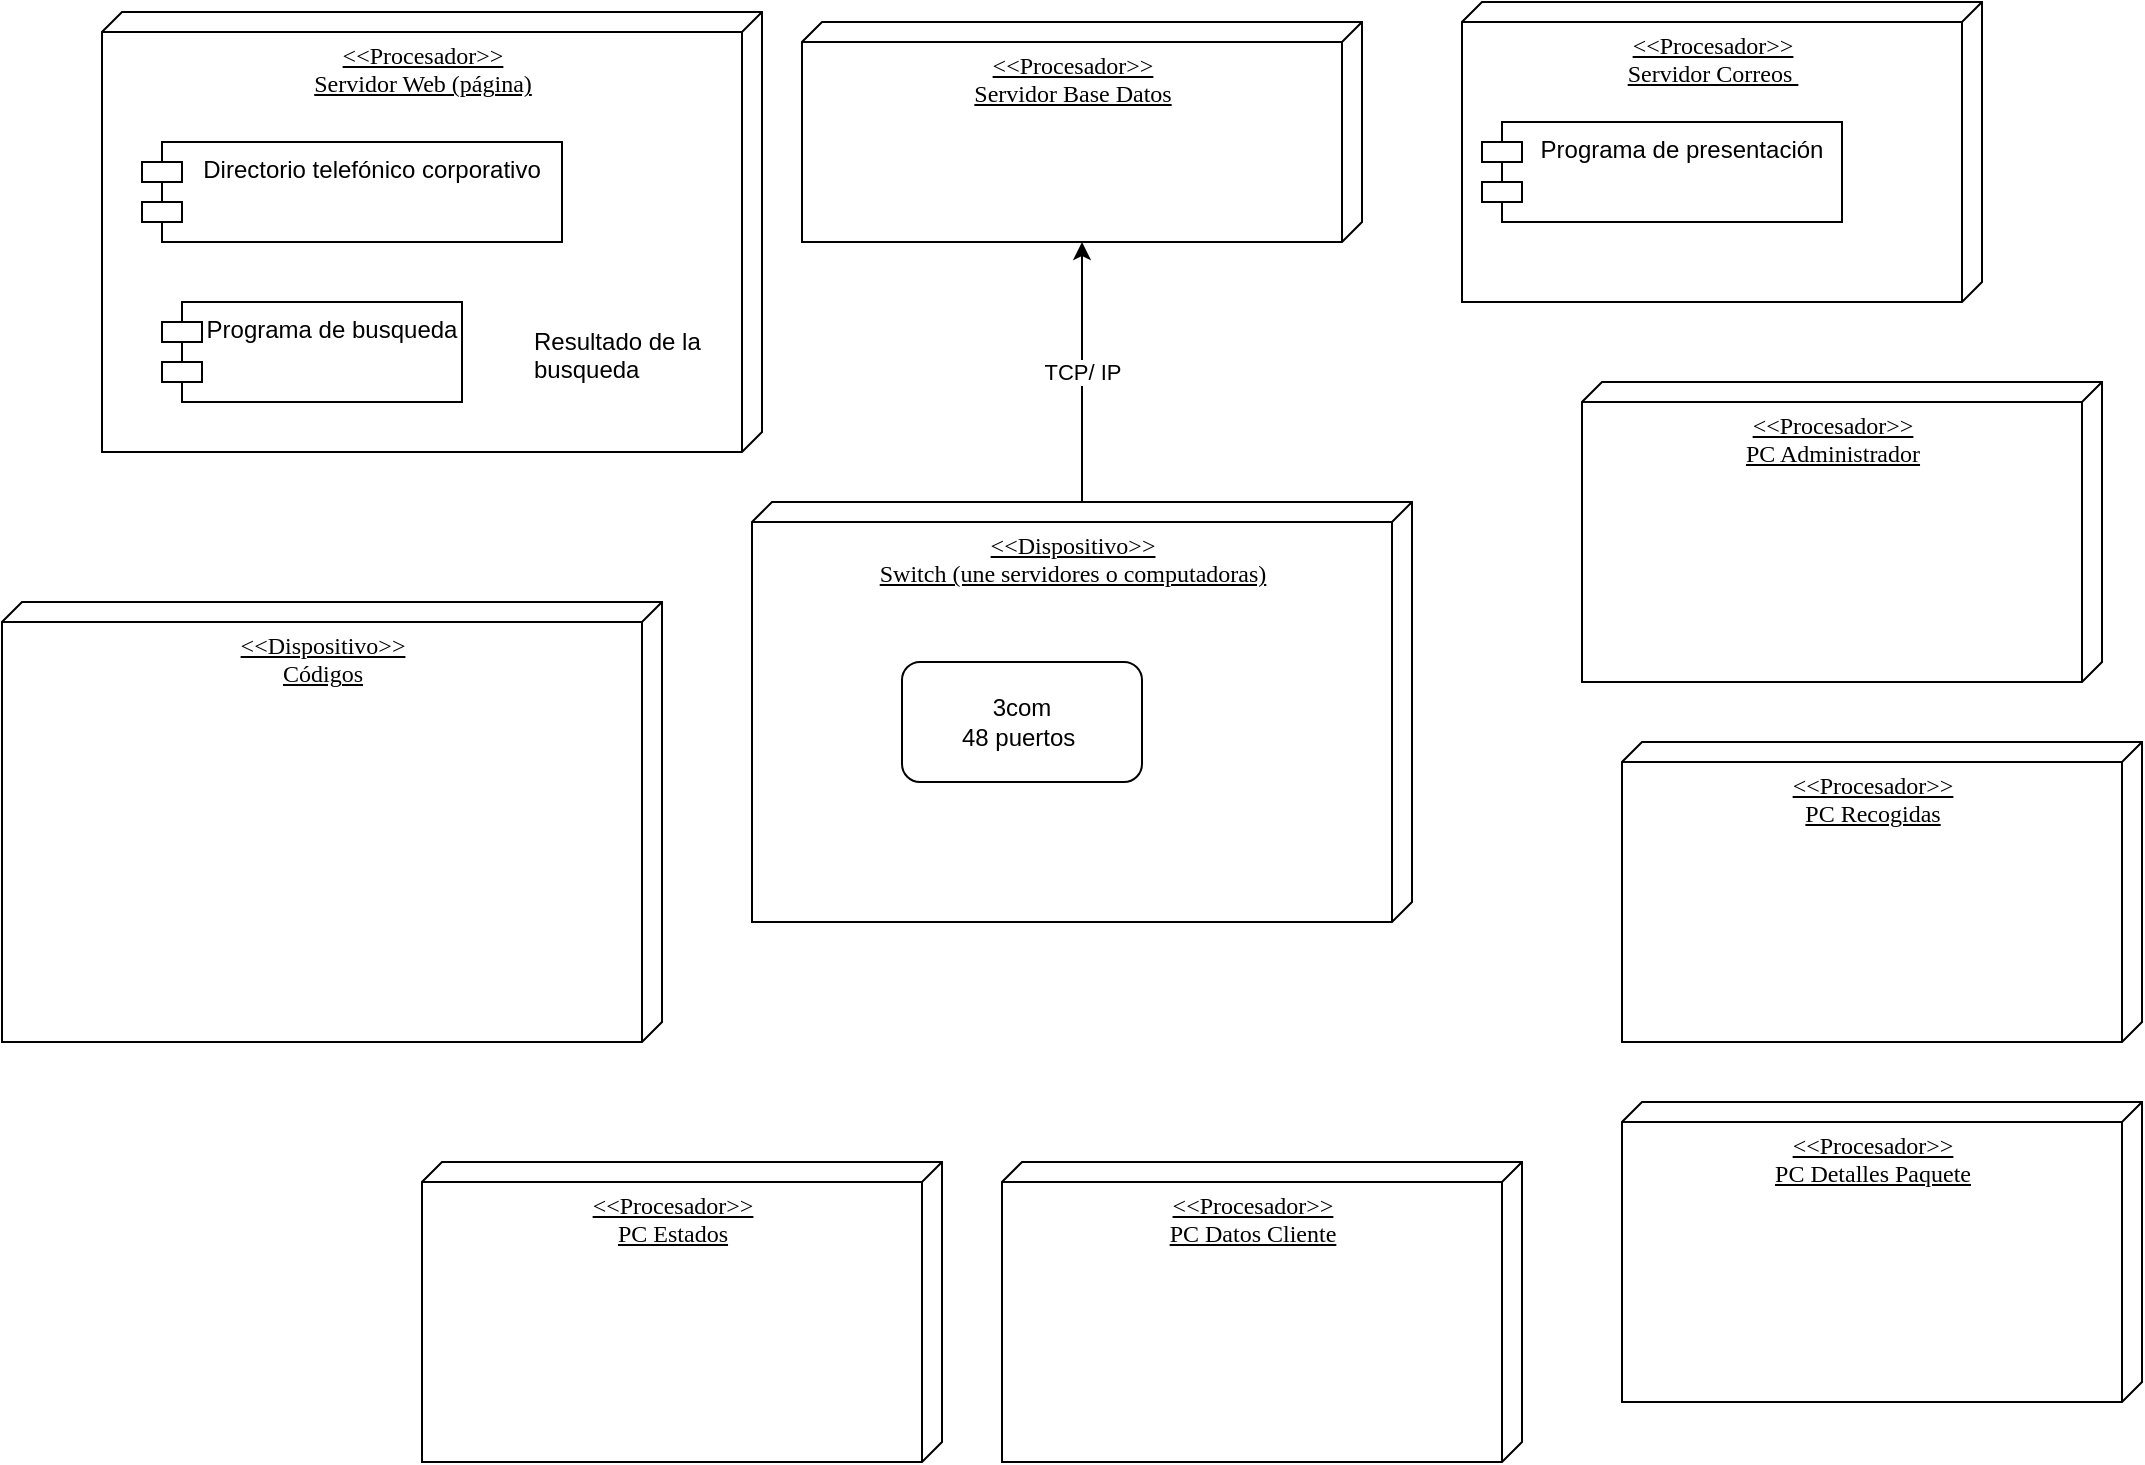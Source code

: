<mxfile version="20.5.1" type="github">
  <diagram name="Page-1" id="5f0bae14-7c28-e335-631c-24af17079c00">
    <mxGraphModel dx="2202" dy="614" grid="1" gridSize="10" guides="1" tooltips="1" connect="1" arrows="1" fold="1" page="1" pageScale="1" pageWidth="1100" pageHeight="850" background="none" math="0" shadow="0">
      <root>
        <mxCell id="0" />
        <mxCell id="1" parent="0" />
        <mxCell id="uZW-xY0Y-J60Wbhx_hxe-13" value="TCP/ IP" style="rounded=0;orthogonalLoop=1;jettySize=auto;html=1;" edge="1" parent="1" source="39150e848f15840c-1" target="39150e848f15840c-3">
          <mxGeometry relative="1" as="geometry" />
        </mxCell>
        <mxCell id="39150e848f15840c-1" value="&amp;lt;&amp;lt;Dispositivo&amp;gt;&amp;gt;&lt;br&gt;Switch (une servidores o computadoras)" style="verticalAlign=top;align=center;spacingTop=8;spacingLeft=2;spacingRight=12;shape=cube;size=10;direction=south;fontStyle=4;html=1;rounded=0;shadow=0;comic=0;labelBackgroundColor=none;strokeWidth=1;fontFamily=Verdana;fontSize=12" parent="1" vertex="1">
          <mxGeometry x="205" y="280" width="330" height="210" as="geometry" />
        </mxCell>
        <mxCell id="39150e848f15840c-2" value="&amp;lt;&amp;lt;Procesador&amp;gt;&amp;gt;&lt;br&gt;Servidor Web (página)" style="verticalAlign=top;align=center;spacingTop=8;spacingLeft=2;spacingRight=12;shape=cube;size=10;direction=south;fontStyle=4;html=1;rounded=0;shadow=0;comic=0;labelBackgroundColor=none;strokeWidth=1;fontFamily=Verdana;fontSize=12" parent="1" vertex="1">
          <mxGeometry x="-120" y="35" width="330" height="220" as="geometry" />
        </mxCell>
        <mxCell id="39150e848f15840c-3" value="&amp;lt;&amp;lt;Procesador&amp;gt;&amp;gt;&lt;br&gt;Servidor Base Datos" style="verticalAlign=top;align=center;spacingTop=8;spacingLeft=2;spacingRight=12;shape=cube;size=10;direction=south;fontStyle=4;html=1;rounded=0;shadow=0;comic=0;labelBackgroundColor=none;strokeWidth=1;fontFamily=Verdana;fontSize=12" parent="1" vertex="1">
          <mxGeometry x="230" y="40" width="280" height="110" as="geometry" />
        </mxCell>
        <mxCell id="uZW-xY0Y-J60Wbhx_hxe-1" value="&amp;lt;&amp;lt;Procesador&amp;gt;&amp;gt;&lt;br&gt;Servidor Correos&amp;nbsp;" style="verticalAlign=top;align=center;spacingTop=8;spacingLeft=2;spacingRight=12;shape=cube;size=10;direction=south;fontStyle=4;html=1;rounded=0;shadow=0;comic=0;labelBackgroundColor=none;strokeWidth=1;fontFamily=Verdana;fontSize=12" vertex="1" parent="1">
          <mxGeometry x="560" y="30" width="260" height="150" as="geometry" />
        </mxCell>
        <mxCell id="uZW-xY0Y-J60Wbhx_hxe-8" value="&amp;lt;&amp;lt;Procesador&amp;gt;&amp;gt;&lt;br&gt;PC Recogidas" style="verticalAlign=top;align=center;spacingTop=8;spacingLeft=2;spacingRight=12;shape=cube;size=10;direction=south;fontStyle=4;html=1;rounded=0;shadow=0;comic=0;labelBackgroundColor=none;strokeWidth=1;fontFamily=Verdana;fontSize=12" vertex="1" parent="1">
          <mxGeometry x="640" y="400" width="260" height="150" as="geometry" />
        </mxCell>
        <mxCell id="uZW-xY0Y-J60Wbhx_hxe-9" value="&amp;lt;&amp;lt;Procesador&amp;gt;&amp;gt;&lt;br&gt;PC Administrador" style="verticalAlign=top;align=center;spacingTop=8;spacingLeft=2;spacingRight=12;shape=cube;size=10;direction=south;fontStyle=4;html=1;rounded=0;shadow=0;comic=0;labelBackgroundColor=none;strokeWidth=1;fontFamily=Verdana;fontSize=12" vertex="1" parent="1">
          <mxGeometry x="620" y="220" width="260" height="150" as="geometry" />
        </mxCell>
        <mxCell id="uZW-xY0Y-J60Wbhx_hxe-10" value="&amp;lt;&amp;lt;Procesador&amp;gt;&amp;gt;&lt;br&gt;PC Detalles Paquete&lt;br&gt;" style="verticalAlign=top;align=center;spacingTop=8;spacingLeft=2;spacingRight=12;shape=cube;size=10;direction=south;fontStyle=4;html=1;rounded=0;shadow=0;comic=0;labelBackgroundColor=none;strokeWidth=1;fontFamily=Verdana;fontSize=12" vertex="1" parent="1">
          <mxGeometry x="640" y="580" width="260" height="150" as="geometry" />
        </mxCell>
        <mxCell id="uZW-xY0Y-J60Wbhx_hxe-11" value="&amp;lt;&amp;lt;Dispositivo&amp;gt;&amp;gt;&lt;br&gt;Códigos" style="verticalAlign=top;align=center;spacingTop=8;spacingLeft=2;spacingRight=12;shape=cube;size=10;direction=south;fontStyle=4;html=1;rounded=0;shadow=0;comic=0;labelBackgroundColor=none;strokeWidth=1;fontFamily=Verdana;fontSize=12" vertex="1" parent="1">
          <mxGeometry x="-170" y="330" width="330" height="220" as="geometry" />
        </mxCell>
        <mxCell id="uZW-xY0Y-J60Wbhx_hxe-12" value="3com&lt;br&gt;48 puertos&amp;nbsp;" style="rounded=1;whiteSpace=wrap;html=1;" vertex="1" parent="1">
          <mxGeometry x="280" y="360" width="120" height="60" as="geometry" />
        </mxCell>
        <mxCell id="uZW-xY0Y-J60Wbhx_hxe-14" value="&amp;lt;&amp;lt;Procesador&amp;gt;&amp;gt;&lt;br&gt;PC Datos Cliente" style="verticalAlign=top;align=center;spacingTop=8;spacingLeft=2;spacingRight=12;shape=cube;size=10;direction=south;fontStyle=4;html=1;rounded=0;shadow=0;comic=0;labelBackgroundColor=none;strokeWidth=1;fontFamily=Verdana;fontSize=12" vertex="1" parent="1">
          <mxGeometry x="330" y="610" width="260" height="150" as="geometry" />
        </mxCell>
        <mxCell id="uZW-xY0Y-J60Wbhx_hxe-15" value="&amp;lt;&amp;lt;Procesador&amp;gt;&amp;gt;&lt;br&gt;PC Estados" style="verticalAlign=top;align=center;spacingTop=8;spacingLeft=2;spacingRight=12;shape=cube;size=10;direction=south;fontStyle=4;html=1;rounded=0;shadow=0;comic=0;labelBackgroundColor=none;strokeWidth=1;fontFamily=Verdana;fontSize=12" vertex="1" parent="1">
          <mxGeometry x="40" y="610" width="260" height="150" as="geometry" />
        </mxCell>
        <mxCell id="uZW-xY0Y-J60Wbhx_hxe-16" value="Directorio telefónico corporativo" style="shape=module;align=left;spacingLeft=20;align=center;verticalAlign=top;" vertex="1" parent="1">
          <mxGeometry x="-100" y="100" width="210" height="50" as="geometry" />
        </mxCell>
        <mxCell id="uZW-xY0Y-J60Wbhx_hxe-17" value="Programa de busqueda&#xa;" style="shape=module;align=left;spacingLeft=20;align=center;verticalAlign=top;" vertex="1" parent="1">
          <mxGeometry x="-90" y="180" width="150" height="50" as="geometry" />
        </mxCell>
        <mxCell id="uZW-xY0Y-J60Wbhx_hxe-18" value="Resultado de la&#xa;busqueda" style="text;strokeColor=none;fillColor=none;align=left;verticalAlign=top;spacingLeft=4;spacingRight=4;overflow=hidden;rotatable=0;points=[[0,0.5],[1,0.5]];portConstraint=eastwest;" vertex="1" parent="1">
          <mxGeometry x="90" y="186" width="100" height="38" as="geometry" />
        </mxCell>
        <mxCell id="uZW-xY0Y-J60Wbhx_hxe-19" value="Programa de presentación" style="shape=module;align=left;spacingLeft=20;align=center;verticalAlign=top;" vertex="1" parent="1">
          <mxGeometry x="570" y="90" width="180" height="50" as="geometry" />
        </mxCell>
      </root>
    </mxGraphModel>
  </diagram>
</mxfile>
